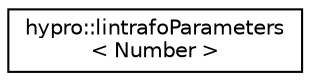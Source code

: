 digraph "Graphical Class Hierarchy"
{
  edge [fontname="Helvetica",fontsize="10",labelfontname="Helvetica",labelfontsize="10"];
  node [fontname="Helvetica",fontsize="10",shape=record];
  rankdir="LR";
  Node0 [label="hypro::lintrafoParameters\l\< Number \>",height=0.2,width=0.4,color="black", fillcolor="white", style="filled",URL="$structhypro_1_1lintrafoParameters.html",tooltip="Struct holding linear and affine transformation parameters. "];
}
